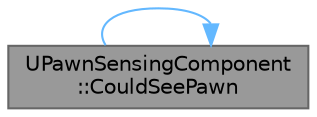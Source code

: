 digraph "UPawnSensingComponent::CouldSeePawn"
{
 // INTERACTIVE_SVG=YES
 // LATEX_PDF_SIZE
  bgcolor="transparent";
  edge [fontname=Helvetica,fontsize=10,labelfontname=Helvetica,labelfontsize=10];
  node [fontname=Helvetica,fontsize=10,shape=box,height=0.2,width=0.4];
  rankdir="LR";
  Node1 [id="Node000001",label="UPawnSensingComponent\l::CouldSeePawn",height=0.2,width=0.4,color="gray40", fillcolor="grey60", style="filled", fontcolor="black",tooltip="Chance of seeing other pawn decreases with increasing distance or angle in peripheral vision."];
  Node1 -> Node1 [id="edge1_Node000001_Node000001",color="steelblue1",style="solid",tooltip=" "];
}
